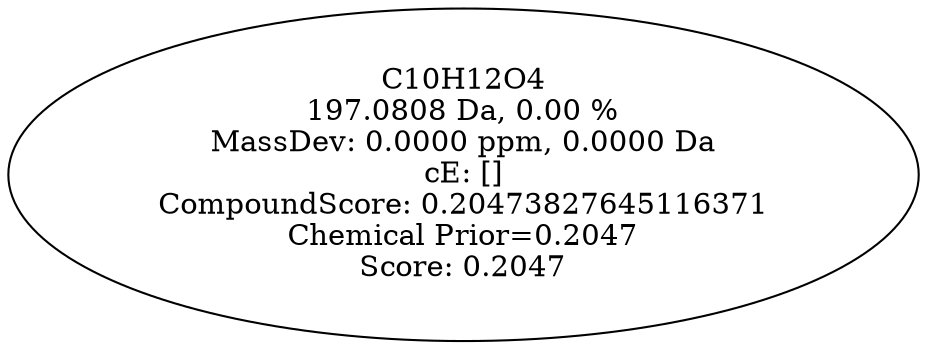 strict digraph {
v1 [label="C10H12O4\n197.0808 Da, 0.00 %\nMassDev: 0.0000 ppm, 0.0000 Da\ncE: []\nCompoundScore: 0.20473827645116371\nChemical Prior=0.2047\nScore: 0.2047"];
}